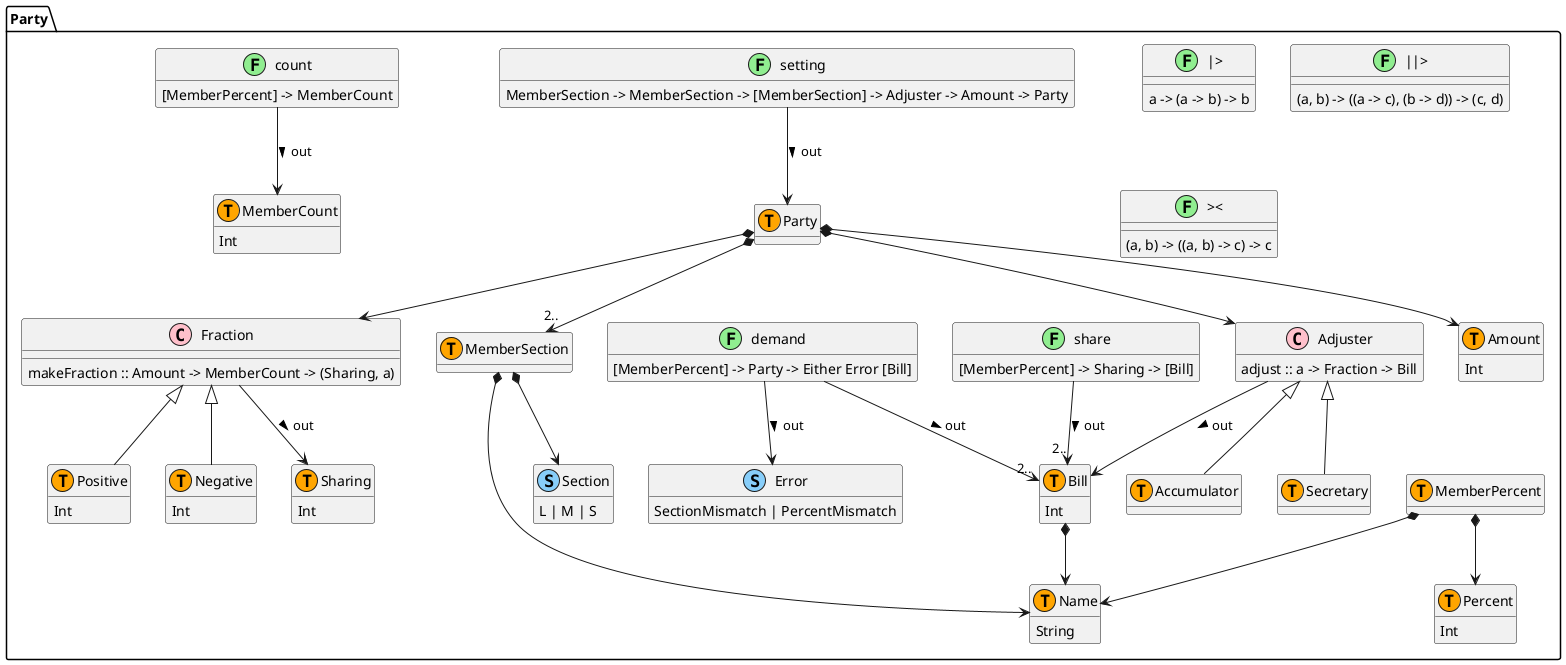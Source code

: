 @startuml

hide empty methods

package Party {
    class Party << (T, orange) >> {
    }
    class MemberSection << (T, orange) >> {
    }
    class Secretary << (T, orange) >> {
    }
    class Accumulator << (T, orange) >> {
    }
    class MemberCount << (T, orange) >> {
        Int
    }

    class Name << (T, orange) >> {
        String
    }
    MemberSection *--> Name
    MemberSection *--> Section

    class MemberPercent << (T, orange) >> {
    }
    class Percent << (T, orange) >> {
        Int
    }
    MemberPercent *--> Name
    MemberPercent *--> Percent

    class Section << (S, lightskyblue) >> {
        L | M | S
    }

    class Adjuster << (C, pink) >> {
        adjust :: a -> Fraction -> Bill
    }
    Secretary -u-|> Adjuster
    Accumulator -u-|> Adjuster
    Adjuster --> Bill : > out

    class Sharing << (T, orange) >> {
        Int
    }
    class Fraction << (C, pink) >> {
        makeFraction :: Amount -> MemberCount -> (Sharing, a)
    }
    class Positive << (T, orange) >> {
        Int
    }
    class Negative << (T, orange) >> {
        Int
    }
    Positive -u-|> Fraction
    Negative -u-|> Fraction
    Fraction --> Sharing : > out

    class Amount << (T, orange) >> {
        Int
    }

    Party *--> "2.." MemberSection
    Party *--> Adjuster
    Party *--> Fraction
    Party *--> Amount

    class Bill << (T, orange) >> {
        Int
    }
    Bill *--> Name

    class setting << (F, lightgreen) >> {
        MemberSection -> MemberSection -> [MemberSection] -> Adjuster -> Amount -> Party
    }
    setting -d-> Party : > out

    class demand << (F, lightgreen) >> {
        [MemberPercent] -> Party -> Either Error [Bill]
    }
    class Error << (S, lightskyblue) >> {
        SectionMismatch | PercentMismatch
    }
    demand --> "2.." Bill : > out
    demand --> Error : > out

    class count << (F, lightgreen) >> {
        [MemberPercent] -> MemberCount
    }
    count --> MemberCount : > out

    class share << (F, lightgreen) >> {
        [MemberPercent] -> Sharing -> [Bill]
    }
    share --> "2.." Bill : > out

    class "|>" << (F, lightgreen) >> {
        a -> (a -> b) -> b
    }
    class "||>" << (F, lightgreen) >> {
        (a, b) -> ((a -> c), (b -> d)) -> (c, d)
    }
    class "><" << (F, lightgreen) >> {
        (a, b) -> ((a, b) -> c) -> c
    }
}

'MemberSection -> MemberSection -> [MemberSection] -> Adjuster -> Amount -> `setting` -> Party
'                                                                     [MemberPercent] -> Party -> `demand` -> Either Error [Bill]
'
'[MemberPercent] -> `count` -> MemberCount
'                    Amount -> MemberCount -> `makeFraction` -> (Sharing, Positive)
'                                                  Secretary -> (_,       Positive) -> `adjust` -> Bill ("Secretary", 30)
'                                            [MemberPercent] -> (Sharing, _       ) -> `share`  -> [Bill]
'                                                                                                  ↓
'                                                                                                 `fold`
'                                                                                                  ↓
'                                                                                                  [Bill]

@enduml
